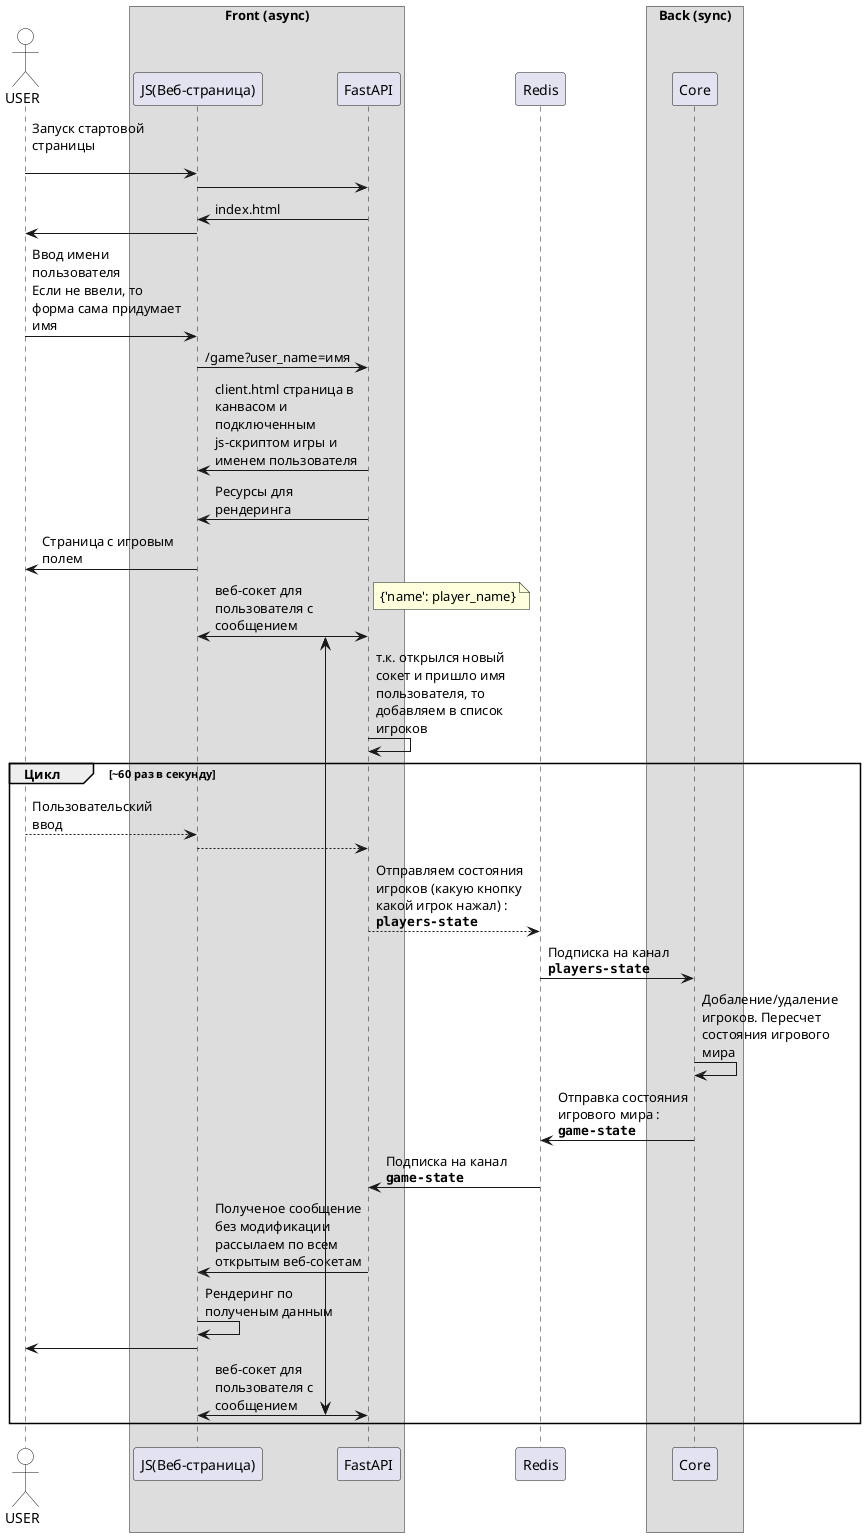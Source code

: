 @startuml
!pragma teoz true
skinparam maxMessageSize 150

actor USER #white
box "Front (async)"
participant "JS(Веб-страница)" as JS
participant "FastAPI"
end box
participant Redis
box "Back (sync)"
participant "Core"
end box

USER -> JS: Запуск стартовой страницы \n
JS -> FastAPI
JS <- FastAPI: index.html
USER <- JS

USER -> JS: Ввод имени пользователя\n\
Если не ввели, то форма сама придумает имя

JS -> FastAPI: /game?user_name=имя
JS <- FastAPI: client.html страница в канвасом и подключенным js-скриптом игры и именем пользователя
JS <- FastAPI: Ресурсы для рендеринга
USER <- JS: Страница с игровым полем
{start} JS <-> FastAPI: веб-сокет для пользователя с сообщением
note right
{'name': player_name}
end note
FastAPI -> FastAPI: т.к. открылся новый сокет и пришло имя пользователя, то добавляем в список игроков
group Цикл [~60 раз в секунду]

USER --> JS: Пользовательский ввод
JS --> FastAPI
FastAPI --> Redis: Отправляем состояния игроков (какую кнопку какой игрок нажал) : ""**players-state**""
Redis -> Core: Подписка на канал ""**players-state**""
Core -> Core: Добаление/удаление игроков. Пересчет состояния игрового мира
Redis <- Core: Отправка состояния игрового мира : ""**game-state**""
FastAPI <- Redis: Подписка на канал ""**game-state**""
JS <- FastAPI: Полученое сообщение без модификации рассылаем по всем открытым веб-сокетам
JS -> JS: Рендеринг по полученым данным
USER <- JS:
{end} JS <-> FastAPI: веб-сокет для пользователя с сообщением
{start} <-> {end} :

end group

@enduml
